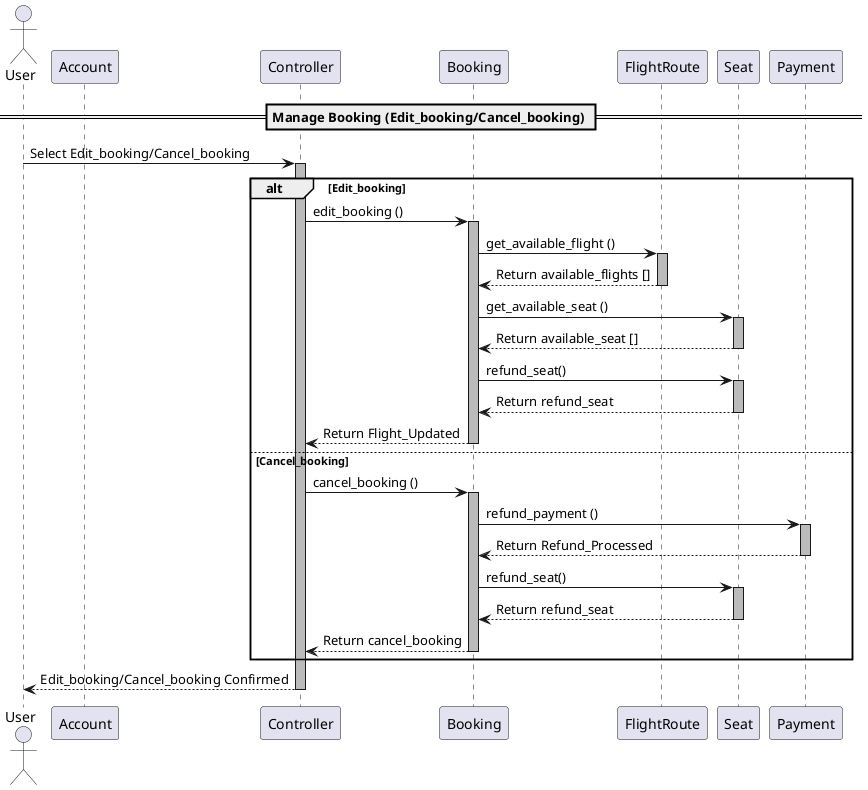 @startuml
actor "User" as user
participant Account
participant Controller
participant Booking
participant FlightRoute
participant Seat
participant Payment

== Manage Booking (Edit_booking/Cancel_booking) ==

user -> Controller: Select Edit_booking/Cancel_booking
activate Controller #BBBBBB
alt Edit_booking
    Controller -> Booking: edit_booking ()
    activate Booking #BBBBBB
    Booking -> FlightRoute: get_available_flight ()
    activate FlightRoute #BBBBBB
    FlightRoute --> Booking: Return available_flights []
    deactivate FlightRoute
    Booking -> Seat:get_available_seat ()
    activate Seat #BBBBBB
    Seat --> Booking:Return available_seat []
    deactivate Seat
    Booking -> Seat:refund_seat()
    activate Seat #BBBBBB
    Seat--> Booking:Return refund_seat
    deactivate Seat
    Booking --> Controller: Return Flight_Updated
    deactivate Booking

else Cancel_booking
    Controller -> Booking: cancel_booking ()
    activate Booking #BBBBBB
    Booking -> Payment: refund_payment ()
    activate Payment #BBBBBB
    Payment --> Booking: Return Refund_Processed
    deactivate Payment
    Booking -> Seat:refund_seat()
    activate Seat #BBBBBB
    Seat--> Booking:Return refund_seat
    deactivate Seat
    Booking --> Controller: Return cancel_booking
    
    deactivate Booking
    
end

Controller -->user: Edit_booking/Cancel_booking Confirmed
deactivate Controller
@enduml